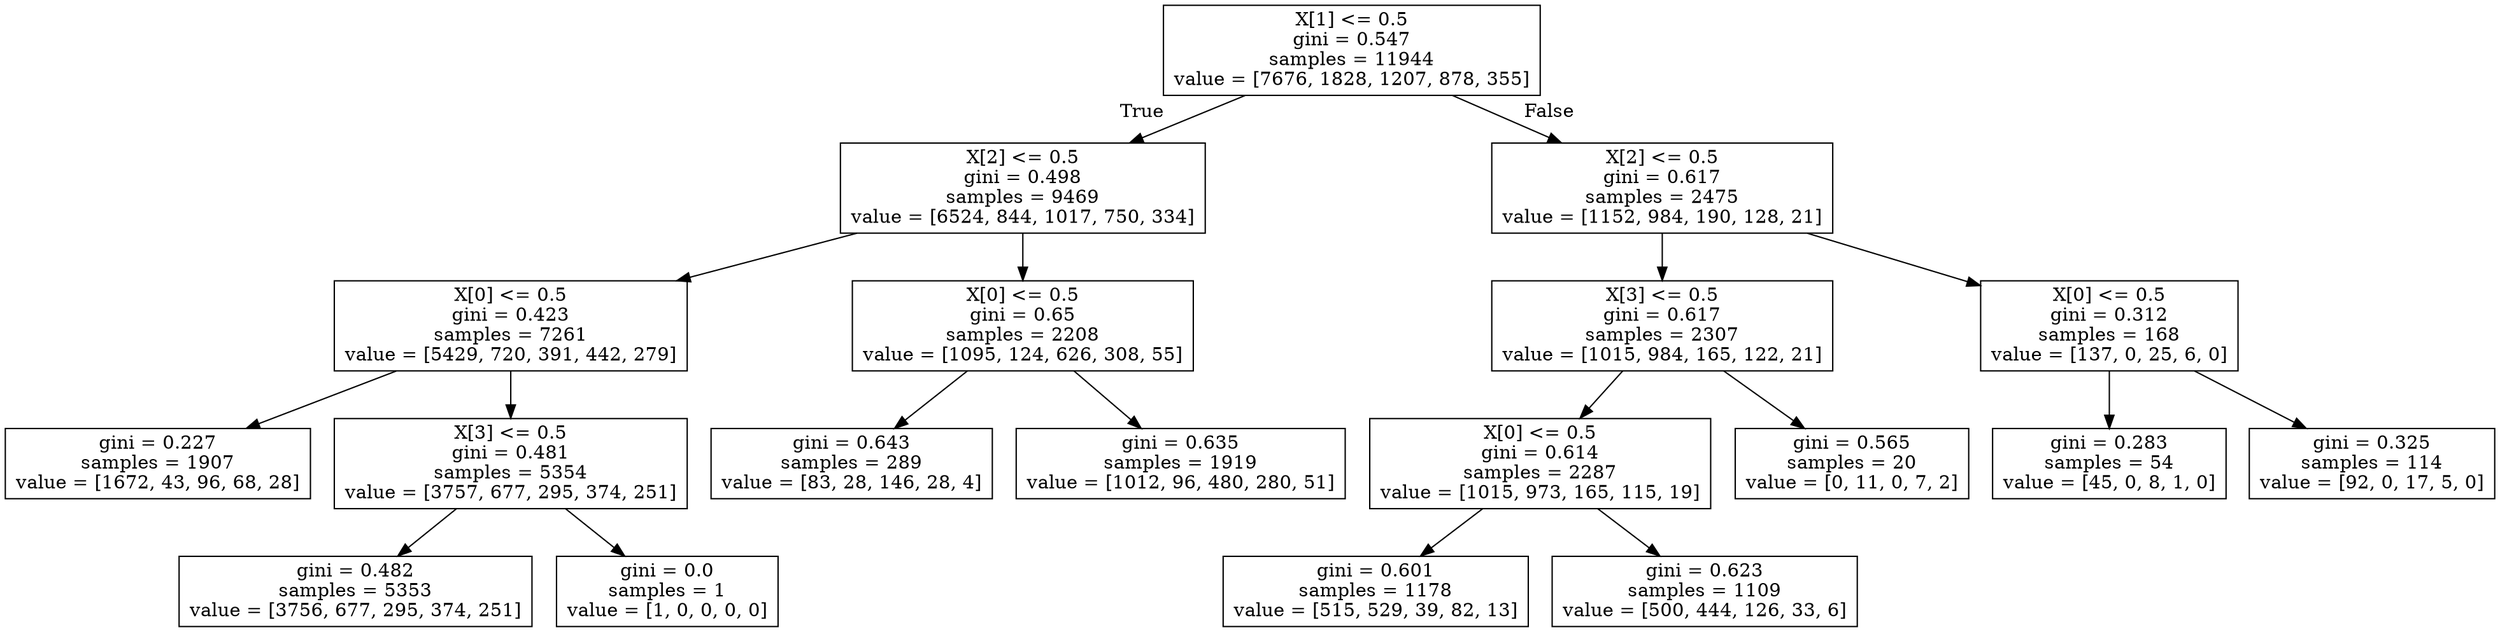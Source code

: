 digraph Tree {
node [shape=box] ;
0 [label="X[1] <= 0.5\ngini = 0.547\nsamples = 11944\nvalue = [7676, 1828, 1207, 878, 355]"] ;
1 [label="X[2] <= 0.5\ngini = 0.498\nsamples = 9469\nvalue = [6524, 844, 1017, 750, 334]"] ;
0 -> 1 [labeldistance=2.5, labelangle=45, headlabel="True"] ;
2 [label="X[0] <= 0.5\ngini = 0.423\nsamples = 7261\nvalue = [5429, 720, 391, 442, 279]"] ;
1 -> 2 ;
3 [label="gini = 0.227\nsamples = 1907\nvalue = [1672, 43, 96, 68, 28]"] ;
2 -> 3 ;
4 [label="X[3] <= 0.5\ngini = 0.481\nsamples = 5354\nvalue = [3757, 677, 295, 374, 251]"] ;
2 -> 4 ;
5 [label="gini = 0.482\nsamples = 5353\nvalue = [3756, 677, 295, 374, 251]"] ;
4 -> 5 ;
6 [label="gini = 0.0\nsamples = 1\nvalue = [1, 0, 0, 0, 0]"] ;
4 -> 6 ;
7 [label="X[0] <= 0.5\ngini = 0.65\nsamples = 2208\nvalue = [1095, 124, 626, 308, 55]"] ;
1 -> 7 ;
8 [label="gini = 0.643\nsamples = 289\nvalue = [83, 28, 146, 28, 4]"] ;
7 -> 8 ;
9 [label="gini = 0.635\nsamples = 1919\nvalue = [1012, 96, 480, 280, 51]"] ;
7 -> 9 ;
10 [label="X[2] <= 0.5\ngini = 0.617\nsamples = 2475\nvalue = [1152, 984, 190, 128, 21]"] ;
0 -> 10 [labeldistance=2.5, labelangle=-45, headlabel="False"] ;
11 [label="X[3] <= 0.5\ngini = 0.617\nsamples = 2307\nvalue = [1015, 984, 165, 122, 21]"] ;
10 -> 11 ;
12 [label="X[0] <= 0.5\ngini = 0.614\nsamples = 2287\nvalue = [1015, 973, 165, 115, 19]"] ;
11 -> 12 ;
13 [label="gini = 0.601\nsamples = 1178\nvalue = [515, 529, 39, 82, 13]"] ;
12 -> 13 ;
14 [label="gini = 0.623\nsamples = 1109\nvalue = [500, 444, 126, 33, 6]"] ;
12 -> 14 ;
15 [label="gini = 0.565\nsamples = 20\nvalue = [0, 11, 0, 7, 2]"] ;
11 -> 15 ;
16 [label="X[0] <= 0.5\ngini = 0.312\nsamples = 168\nvalue = [137, 0, 25, 6, 0]"] ;
10 -> 16 ;
17 [label="gini = 0.283\nsamples = 54\nvalue = [45, 0, 8, 1, 0]"] ;
16 -> 17 ;
18 [label="gini = 0.325\nsamples = 114\nvalue = [92, 0, 17, 5, 0]"] ;
16 -> 18 ;
}